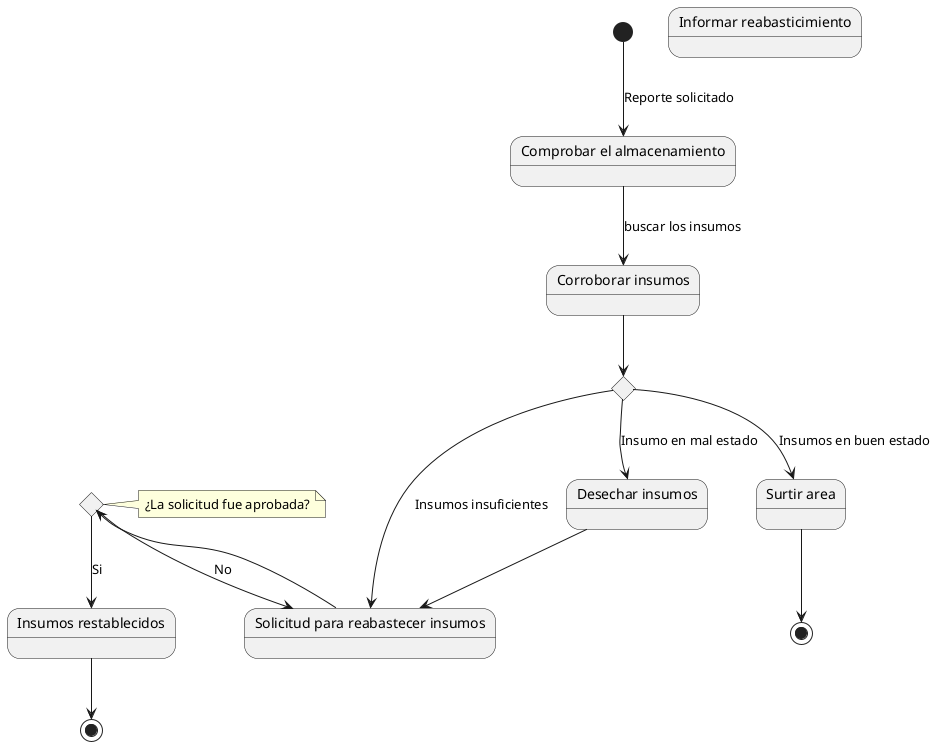@startuml
state "Corroborar insumos" as long3
state "Comprobar el almacenamiento" as long6
state "Solicitud para reabastecer insumos" as long10
state "Desechar insumos" as long12
state "Informar reabasticimiento" as long13
state "Surtir area" as long14
state "Insumos restablecidos" as long15

state end1 <<end>>
state end3 <<end>>
state choice2 <<choice>>
state choice3 <<choice>>

note right of choice3: ¿La solicitud fue aprobada?

[*]-->long6: Reporte solicitado
choice2-->long12: Insumo en mal estado
long12-->long10
long3-->choice2
choice2-->long14:  Insumos en buen estado
long14-->end3
end3:Enviar a la cocina
choice2-->long10: Insumos insuficientes
long6-->long3: buscar los insumos
long10-->choice3
choice3-->long10: No
choice3-->long15: Si
long15-->end1
@enduml